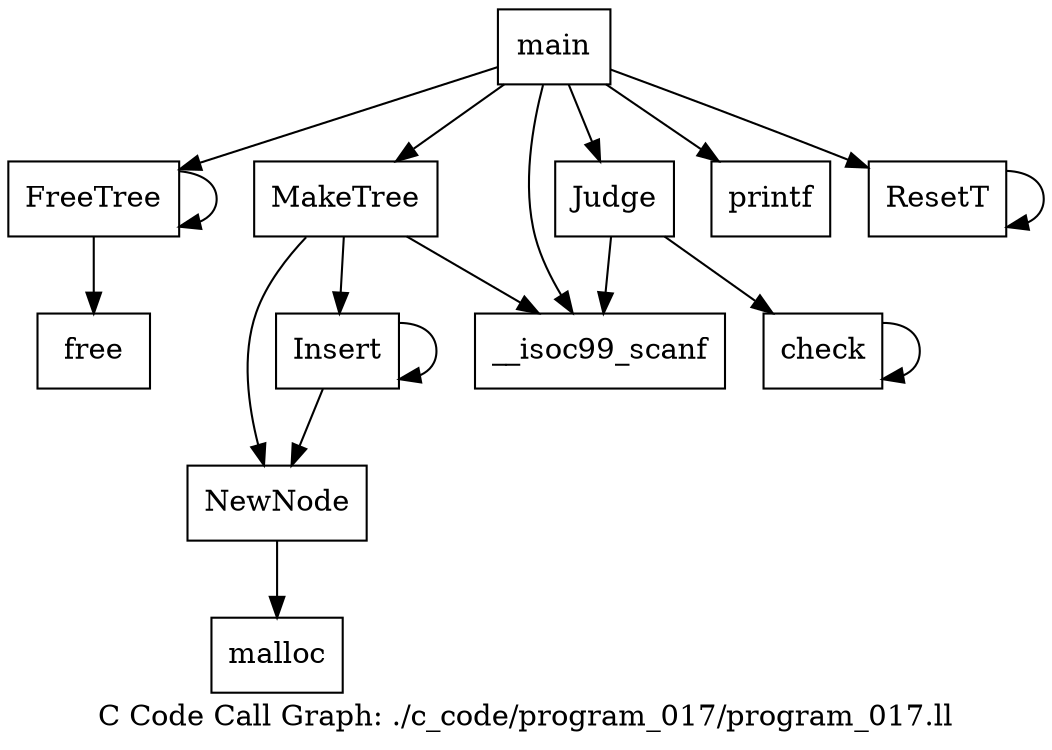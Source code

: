 digraph "C Code Call Graph: ./c_code/program_017/program_017.ll" {
	label="C Code Call Graph: ./c_code/program_017/program_017.ll";

	Node0x55e2a4e9b5f0 [shape=record,label="{main}"];
	Node0x55e2a4e9b5f0 -> Node0x55e2a4e9cd30;
	Node0x55e2a4e9b5f0 -> Node0x55e2a4ea7f00;
	Node0x55e2a4e9b5f0 -> Node0x55e2a4e382f0;
	Node0x55e2a4e9b5f0 -> Node0x55e2a4e92c30;
	Node0x55e2a4e9b5f0 -> Node0x55e2a4e92cb0;
	Node0x55e2a4e9b5f0 -> Node0x55e2a4ea7e80;
	Node0x55e2a4e9cd30 [shape=record,label="{__isoc99_scanf}"];
	Node0x55e2a4e382f0 [shape=record,label="{MakeTree}"];
	Node0x55e2a4e382f0 -> Node0x55e2a4e9cd30;
	Node0x55e2a4e382f0 -> Node0x55e2a4ead140;
	Node0x55e2a4e382f0 -> Node0x55e2a4ead270;
	Node0x55e2a4e92c30 [shape=record,label="{Judge}"];
	Node0x55e2a4e92c30 -> Node0x55e2a4e9cd30;
	Node0x55e2a4e92c30 -> Node0x55e2a4ead2f0;
	Node0x55e2a4e92cb0 [shape=record,label="{printf}"];
	Node0x55e2a4ea7e80 [shape=record,label="{ResetT}"];
	Node0x55e2a4ea7e80 -> Node0x55e2a4ea7e80;
	Node0x55e2a4ea7f00 [shape=record,label="{FreeTree}"];
	Node0x55e2a4ea7f00 -> Node0x55e2a4ea7f00;
	Node0x55e2a4ea7f00 -> Node0x55e2a4ead420;
	Node0x55e2a4ead140 [shape=record,label="{NewNode}"];
	Node0x55e2a4ead140 -> Node0x55e2a4ead4a0;
	Node0x55e2a4ead270 [shape=record,label="{Insert}"];
	Node0x55e2a4ead270 -> Node0x55e2a4ead140;
	Node0x55e2a4ead270 -> Node0x55e2a4ead270;
	Node0x55e2a4ead4a0 [shape=record,label="{malloc}"];
	Node0x55e2a4ead2f0 [shape=record,label="{check}"];
	Node0x55e2a4ead2f0 -> Node0x55e2a4ead2f0;
	Node0x55e2a4ead420 [shape=record,label="{free}"];
}
